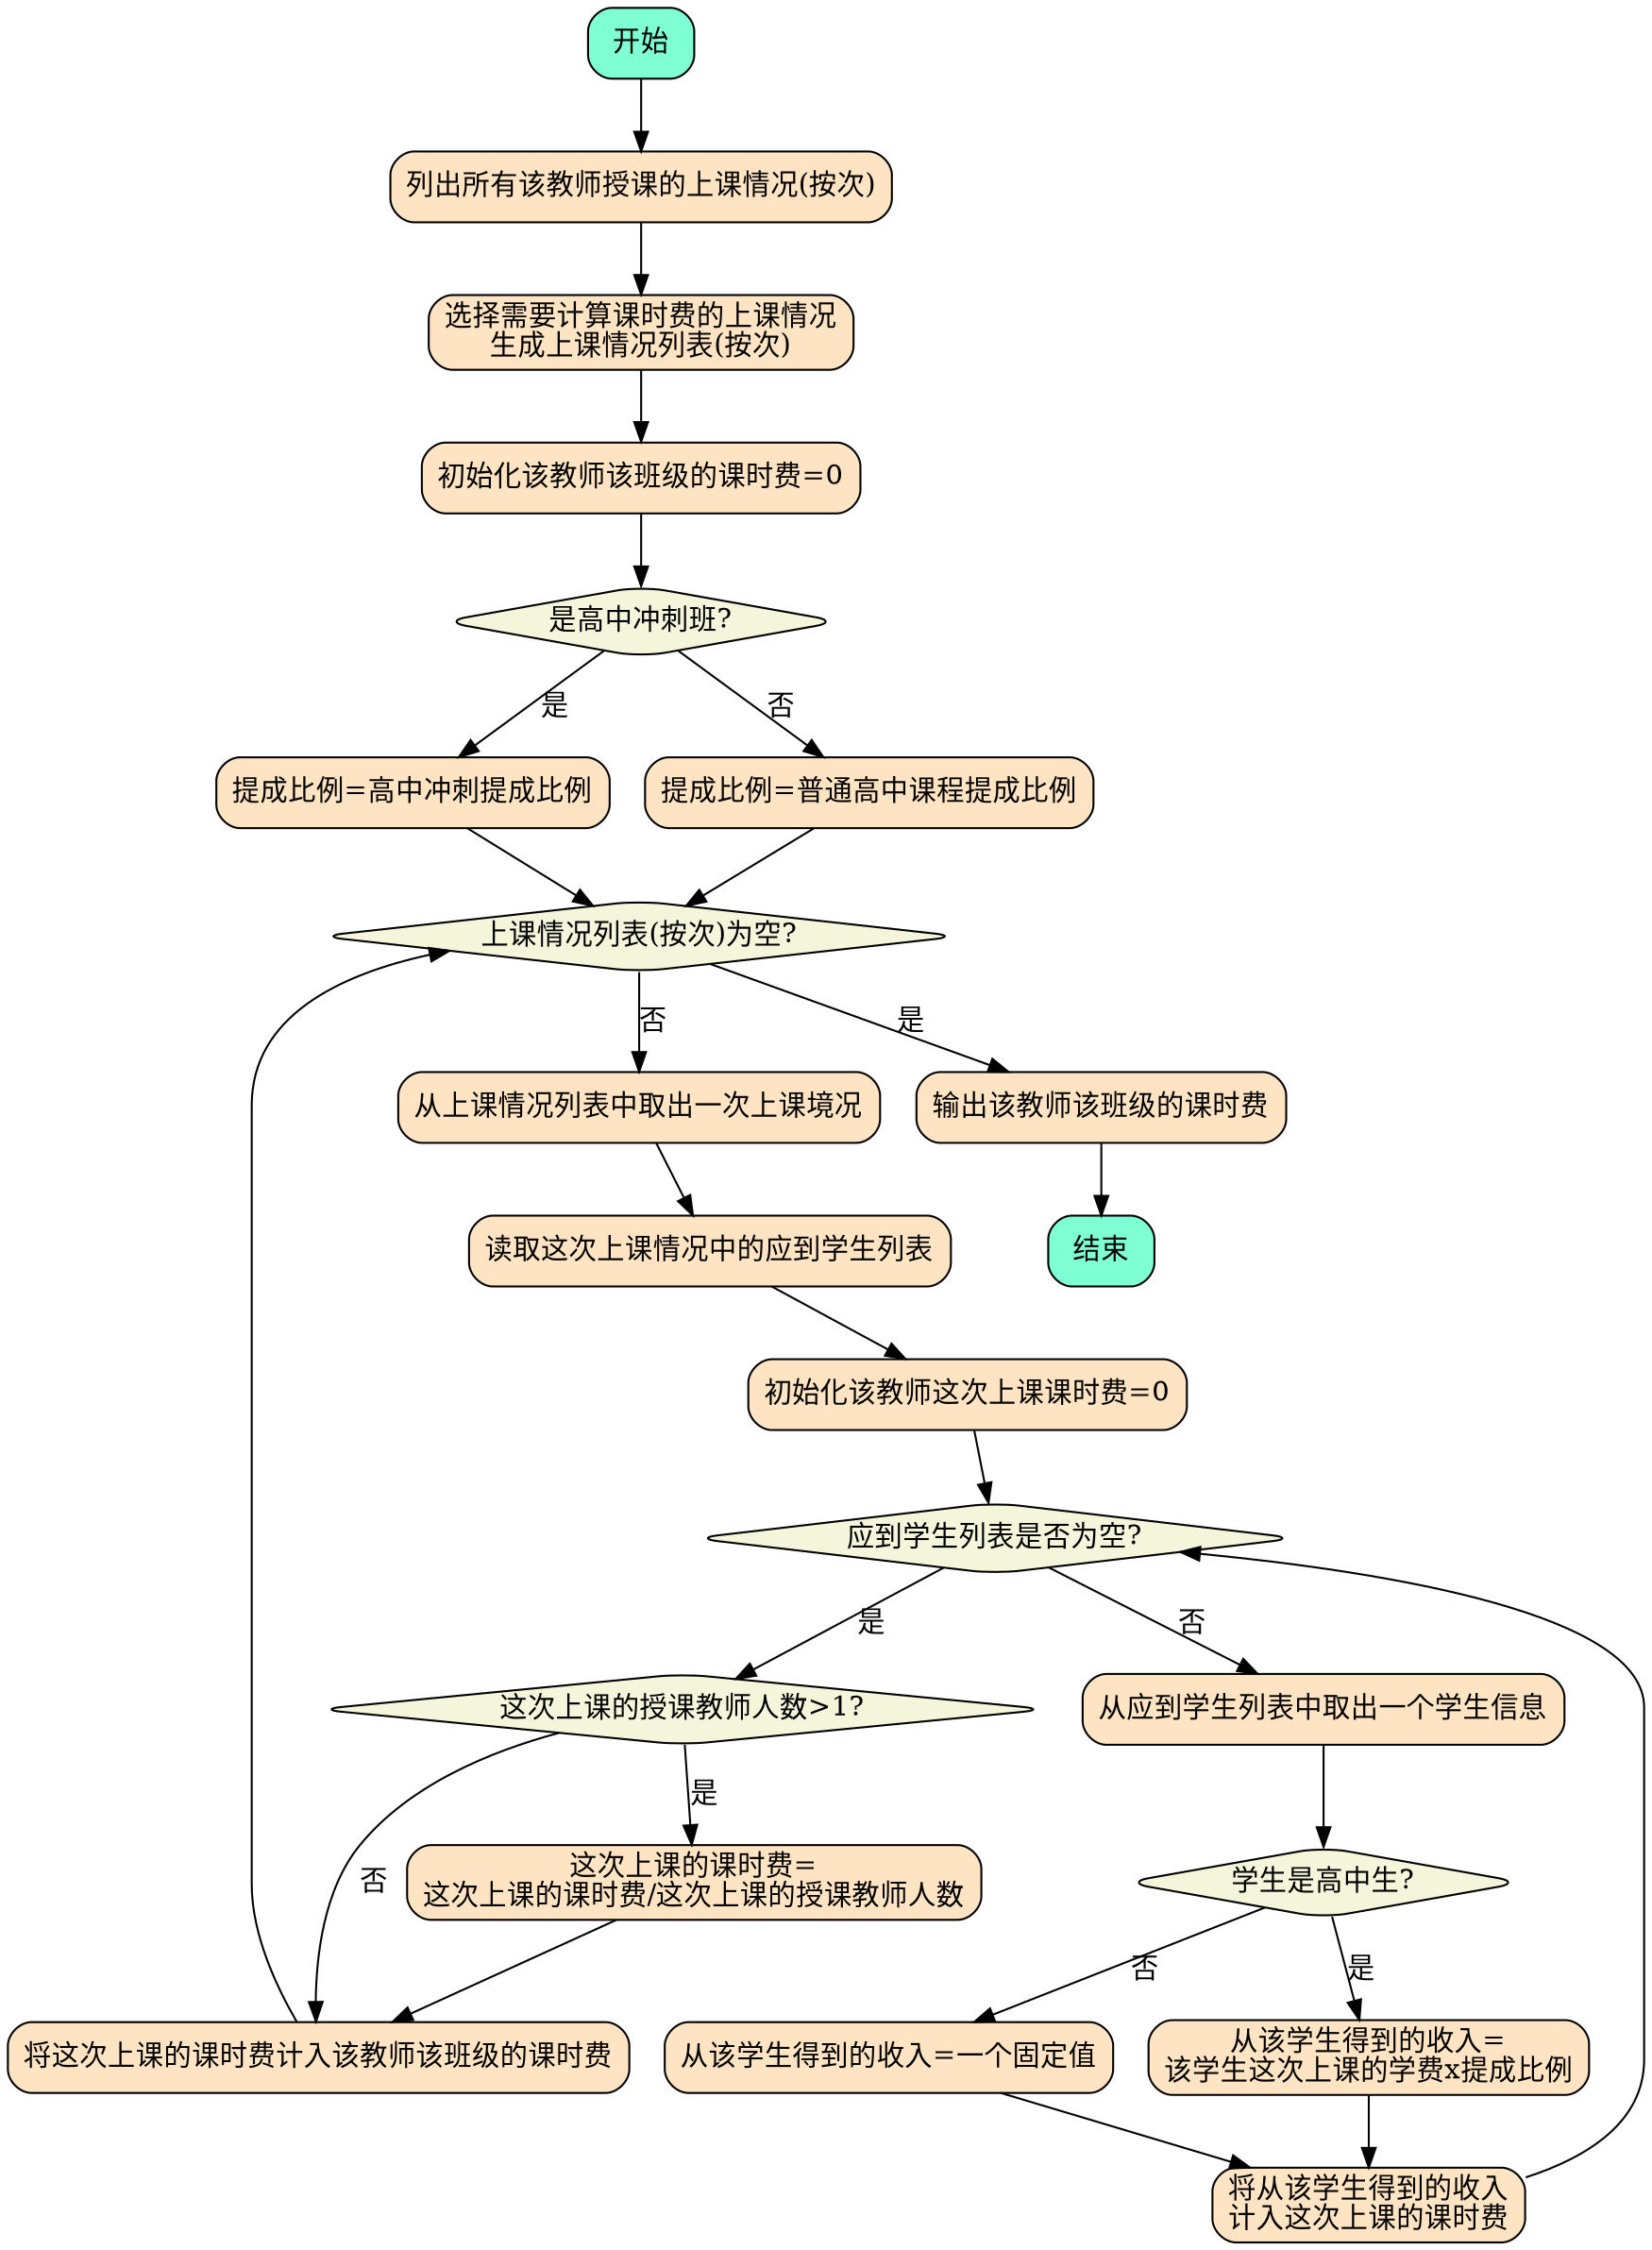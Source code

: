 digraph {
    node [shape="box", style="rounded,filled", fillcolor="aquamarine"]
        start[label="开始"];
        end[label="结束"];

    node [shape="box", style="rounded,filled", fillcolor="bisque"]
        s1[label="列出所有该教师授课的上课情况(按次)"];
        s2[label="选择需要计算课时费的上课情况\n生成上课情况列表(按次)"];
        s3[label="初始化该教师该班级的课时费=0"];
        s4_a[label="提成比例=高中冲刺提成比例"];
        s4_b[label="提成比例=普通高中课程提成比例"];
        s5[label="从上课情况列表中取出一次上课境况"];
        s6[label="读取这次上课情况中的应到学生列表"];
        s7[label="初始化该教师这次上课课时费=0"];
        s8[label="从应到学生列表中取出一个学生信息"];
        s9_a[label="从该学生得到的收入=\n该学生这次上课的学费x提成比例"];
        s9_b[label="从该学生得到的收入=一个固定值"];
        s10[label="将从该学生得到的收入\n计入这次上课的课时费"];
        s11[label="这次上课的课时费=\n这次上课的课时费/这次上课的授课教师人数"];
        s12[label="将这次上课的课时费计入该教师该班级的课时费"];
        s13[label="输出该教师该班级的课时费"];
    
    node [shape="diamond", style="rounded,filled", fillcolor="beige"]
        c1[label="是高中冲刺班?"];
        c2[label="上课情况列表(按次)为空?"];
        c3[label="应到学生列表是否为空?"];
        c4[label="学生是高中生?"];
        c5[label="这次上课的授课教师人数>1?"];

    start -> s1 -> s2 -> s3 -> c1;
    c1 -> s4_a[label="是"];
    c1 -> s4_b[label="否"];
    s4_a -> c2;
    s4_b -> c2;

    c2 -> s5[label="否"];
    c2 -> s13[label="是"];
    s13 -> end;

    s5 -> s6 -> s7 -> c3;
    c3 -> s8[label="否"];
    s8 -> c4;
    c4 -> s9_a[label="是"];
    c4 -> s9_b[label="否"];
    s9_a -> s10;
    s9_b -> s10;
    s10 -> c3;
    c3 -> c5[label="是"];
    c5 -> s11[label="是"];
    c5 -> s12[label="否"];
    s11 -> s12;
    s12 -> c2;

    {rank=same; s6 end}
}
